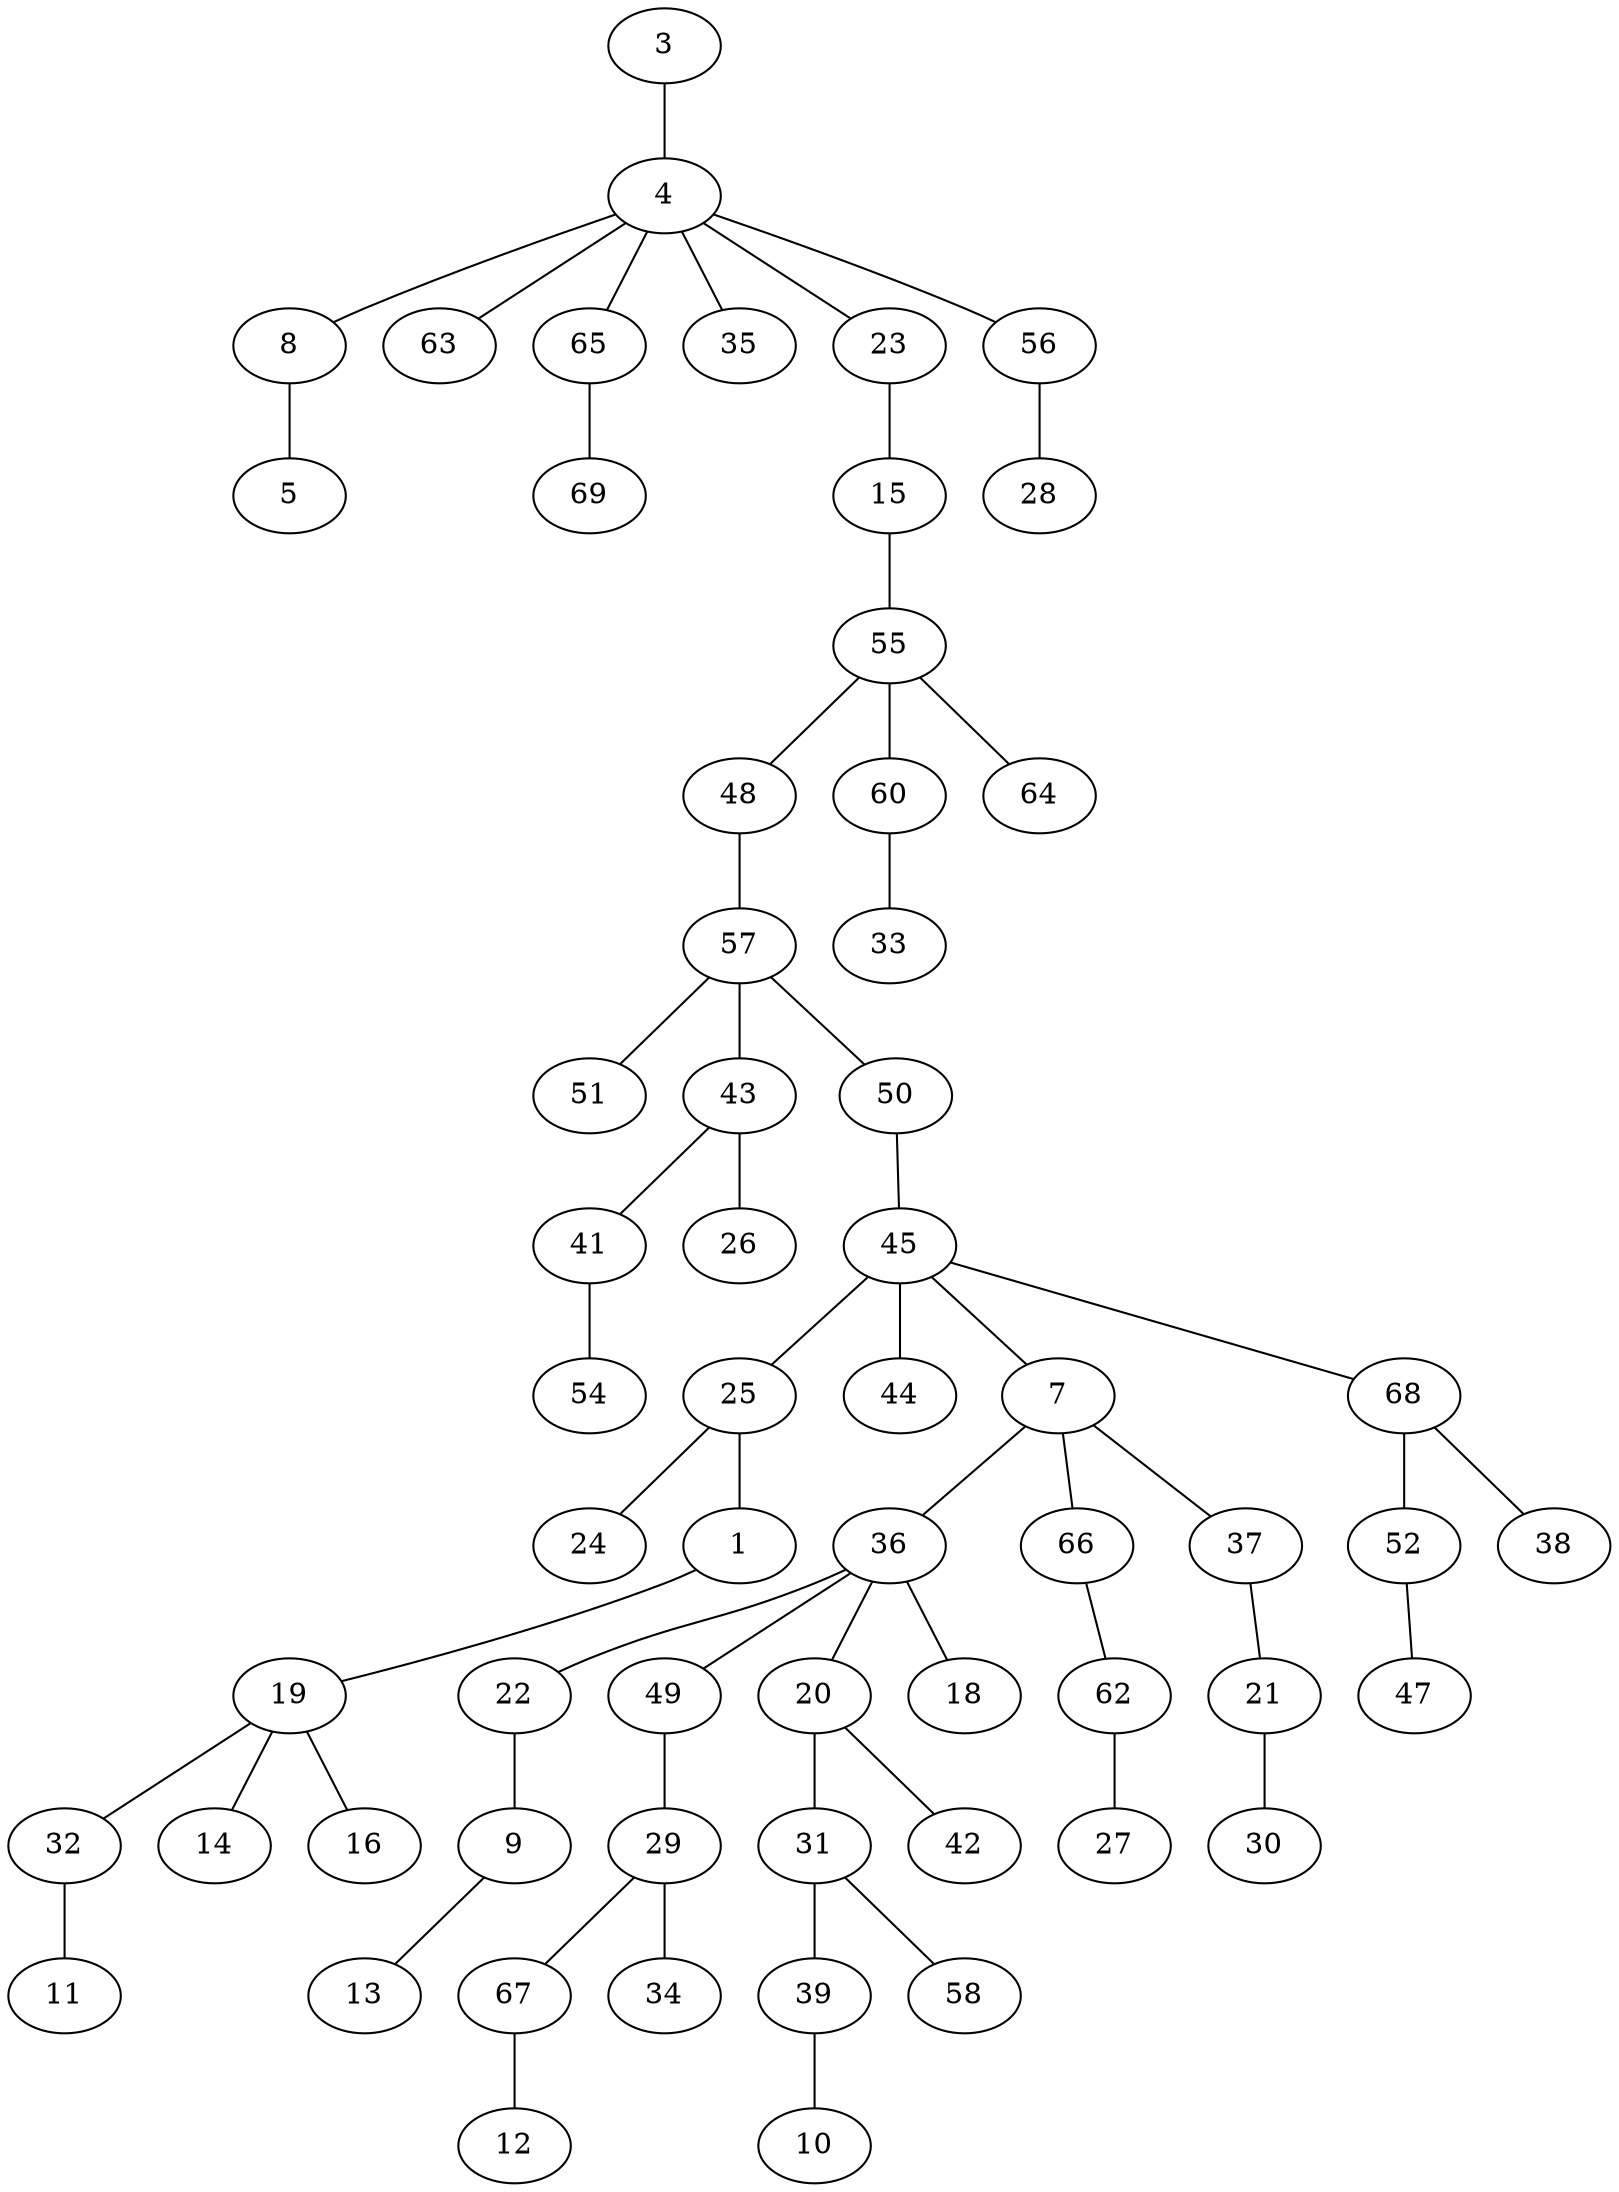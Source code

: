 graph{
8 -- 5;
45 -- 25;
36 -- 22;
52 -- 47;
45 -- 44;
7 -- 66;
36 -- 49;
48 -- 57;
21 -- 30;
67 -- 12;
4 -- 63;
29 -- 34;
3 -- 4;
60 -- 33;
45 -- 68;
7 -- 36;
29 -- 67;
4 -- 8;
36 -- 20;
55 -- 48;
7 -- 37;
9 -- 13;
36 -- 18;
25 -- 24;
22 -- 9;
4 -- 65;
15 -- 55;
57 -- 51;
45 -- 7;
43 -- 41;
68 -- 52;
32 -- 11;
4 -- 35;
50 -- 45;
49 -- 29;
20 -- 31;
19 -- 32;
23 -- 15;
62 -- 27;
65 -- 69;
37 -- 21;
39 -- 10;
57 -- 43;
56 -- 28;
4 -- 56;
41 -- 54;
43 -- 26;
55 -- 60;
19 -- 14;
4 -- 23;
25 -- 1;
19 -- 16;
66 -- 62;
1 -- 19;
31 -- 58;
31 -- 39;
55 -- 64;
57 -- 50;
20 -- 42;
68 -- 38;
}
